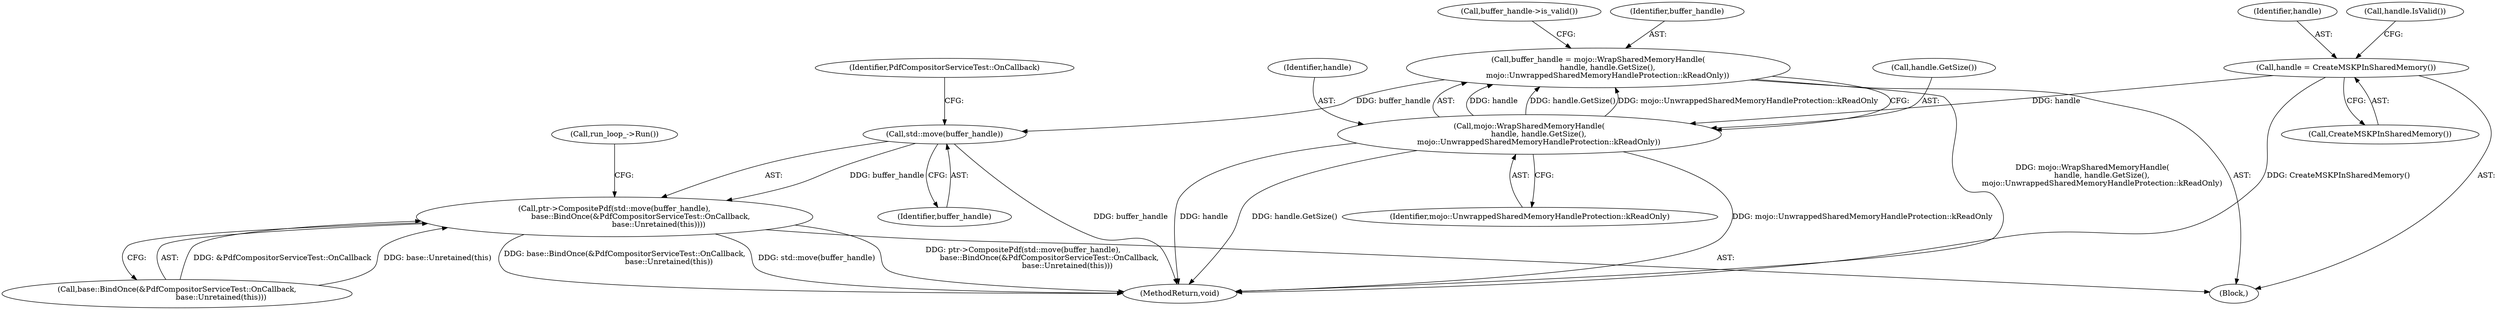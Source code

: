 digraph "0_Chrome_673ce95d481ea9368c4d4d43ac756ba1d6d9e608_5@API" {
"1000121" [label="(Call,std::move(buffer_handle))"];
"1000110" [label="(Call,buffer_handle = mojo::WrapSharedMemoryHandle(\n        handle, handle.GetSize(),\n        mojo::UnwrappedSharedMemoryHandleProtection::kReadOnly))"];
"1000112" [label="(Call,mojo::WrapSharedMemoryHandle(\n        handle, handle.GetSize(),\n        mojo::UnwrappedSharedMemoryHandleProtection::kReadOnly))"];
"1000104" [label="(Call,handle = CreateMSKPInSharedMemory())"];
"1000120" [label="(Call,ptr->CompositePdf(std::move(buffer_handle),\n                      base::BindOnce(&PdfCompositorServiceTest::OnCallback,\n                                     base::Unretained(this))))"];
"1000120" [label="(Call,ptr->CompositePdf(std::move(buffer_handle),\n                      base::BindOnce(&PdfCompositorServiceTest::OnCallback,\n                                     base::Unretained(this))))"];
"1000110" [label="(Call,buffer_handle = mojo::WrapSharedMemoryHandle(\n        handle, handle.GetSize(),\n        mojo::UnwrappedSharedMemoryHandleProtection::kReadOnly))"];
"1000123" [label="(Call,base::BindOnce(&PdfCompositorServiceTest::OnCallback,\n                                     base::Unretained(this)))"];
"1000114" [label="(Call,handle.GetSize())"];
"1000112" [label="(Call,mojo::WrapSharedMemoryHandle(\n        handle, handle.GetSize(),\n        mojo::UnwrappedSharedMemoryHandleProtection::kReadOnly))"];
"1000106" [label="(Call,CreateMSKPInSharedMemory())"];
"1000113" [label="(Identifier,handle)"];
"1000125" [label="(Identifier,PdfCompositorServiceTest::OnCallback)"];
"1000115" [label="(Identifier,mojo::UnwrappedSharedMemoryHandleProtection::kReadOnly)"];
"1000122" [label="(Identifier,buffer_handle)"];
"1000117" [label="(Call,buffer_handle->is_valid())"];
"1000121" [label="(Call,std::move(buffer_handle))"];
"1000105" [label="(Identifier,handle)"];
"1000108" [label="(Call,handle.IsValid())"];
"1000104" [label="(Call,handle = CreateMSKPInSharedMemory())"];
"1000129" [label="(MethodReturn,void)"];
"1000111" [label="(Identifier,buffer_handle)"];
"1000102" [label="(Block,)"];
"1000128" [label="(Call,run_loop_->Run())"];
"1000121" -> "1000120"  [label="AST: "];
"1000121" -> "1000122"  [label="CFG: "];
"1000122" -> "1000121"  [label="AST: "];
"1000125" -> "1000121"  [label="CFG: "];
"1000121" -> "1000129"  [label="DDG: buffer_handle"];
"1000121" -> "1000120"  [label="DDG: buffer_handle"];
"1000110" -> "1000121"  [label="DDG: buffer_handle"];
"1000110" -> "1000102"  [label="AST: "];
"1000110" -> "1000112"  [label="CFG: "];
"1000111" -> "1000110"  [label="AST: "];
"1000112" -> "1000110"  [label="AST: "];
"1000117" -> "1000110"  [label="CFG: "];
"1000110" -> "1000129"  [label="DDG: mojo::WrapSharedMemoryHandle(\n        handle, handle.GetSize(),\n        mojo::UnwrappedSharedMemoryHandleProtection::kReadOnly)"];
"1000112" -> "1000110"  [label="DDG: handle"];
"1000112" -> "1000110"  [label="DDG: handle.GetSize()"];
"1000112" -> "1000110"  [label="DDG: mojo::UnwrappedSharedMemoryHandleProtection::kReadOnly"];
"1000112" -> "1000115"  [label="CFG: "];
"1000113" -> "1000112"  [label="AST: "];
"1000114" -> "1000112"  [label="AST: "];
"1000115" -> "1000112"  [label="AST: "];
"1000112" -> "1000129"  [label="DDG: handle.GetSize()"];
"1000112" -> "1000129"  [label="DDG: mojo::UnwrappedSharedMemoryHandleProtection::kReadOnly"];
"1000112" -> "1000129"  [label="DDG: handle"];
"1000104" -> "1000112"  [label="DDG: handle"];
"1000104" -> "1000102"  [label="AST: "];
"1000104" -> "1000106"  [label="CFG: "];
"1000105" -> "1000104"  [label="AST: "];
"1000106" -> "1000104"  [label="AST: "];
"1000108" -> "1000104"  [label="CFG: "];
"1000104" -> "1000129"  [label="DDG: CreateMSKPInSharedMemory()"];
"1000120" -> "1000102"  [label="AST: "];
"1000120" -> "1000123"  [label="CFG: "];
"1000123" -> "1000120"  [label="AST: "];
"1000128" -> "1000120"  [label="CFG: "];
"1000120" -> "1000129"  [label="DDG: base::BindOnce(&PdfCompositorServiceTest::OnCallback,\n                                     base::Unretained(this))"];
"1000120" -> "1000129"  [label="DDG: std::move(buffer_handle)"];
"1000120" -> "1000129"  [label="DDG: ptr->CompositePdf(std::move(buffer_handle),\n                      base::BindOnce(&PdfCompositorServiceTest::OnCallback,\n                                     base::Unretained(this)))"];
"1000123" -> "1000120"  [label="DDG: &PdfCompositorServiceTest::OnCallback"];
"1000123" -> "1000120"  [label="DDG: base::Unretained(this)"];
}
